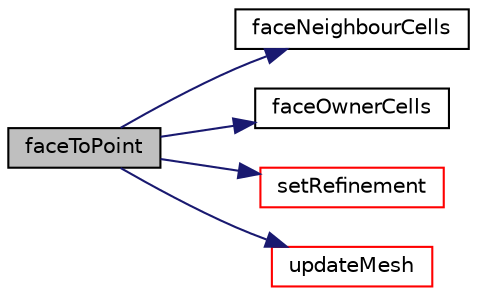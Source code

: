 digraph "faceToPoint"
{
  bgcolor="transparent";
  edge [fontname="Helvetica",fontsize="10",labelfontname="Helvetica",labelfontsize="10"];
  node [fontname="Helvetica",fontsize="10",shape=record];
  rankdir="LR";
  Node1 [label="faceToPoint",height=0.2,width=0.4,color="black", fillcolor="grey75", style="filled", fontcolor="black"];
  Node1 -> Node2 [color="midnightblue",fontsize="10",style="solid",fontname="Helvetica"];
  Node2 [label="faceNeighbourCells",height=0.2,width=0.4,color="black",URL="$a02568.html#aadfea08d6563f8d5789058b86d4453e3",tooltip="Per face, per point (faceCentre) or triangle (faceDiag) "];
  Node1 -> Node3 [color="midnightblue",fontsize="10",style="solid",fontname="Helvetica"];
  Node3 [label="faceOwnerCells",height=0.2,width=0.4,color="black",URL="$a02568.html#a27f4c5702f6b733f6b8c1367caa274a5",tooltip="Per face, per point (faceCentre) or triangle (faceDiag) "];
  Node1 -> Node4 [color="midnightblue",fontsize="10",style="solid",fontname="Helvetica"];
  Node4 [label="setRefinement",height=0.2,width=0.4,color="red",URL="$a02568.html#aeb1123afb6f39d7eb332698e53fc5610",tooltip="Insert all changes into meshMod to convert the polyMesh into. "];
  Node1 -> Node5 [color="midnightblue",fontsize="10",style="solid",fontname="Helvetica"];
  Node5 [label="updateMesh",height=0.2,width=0.4,color="red",URL="$a02568.html#ad57565956fd4064299f4bd3c4eebb1d4",tooltip="Force recalculation of locally stored data on topological change. "];
}
